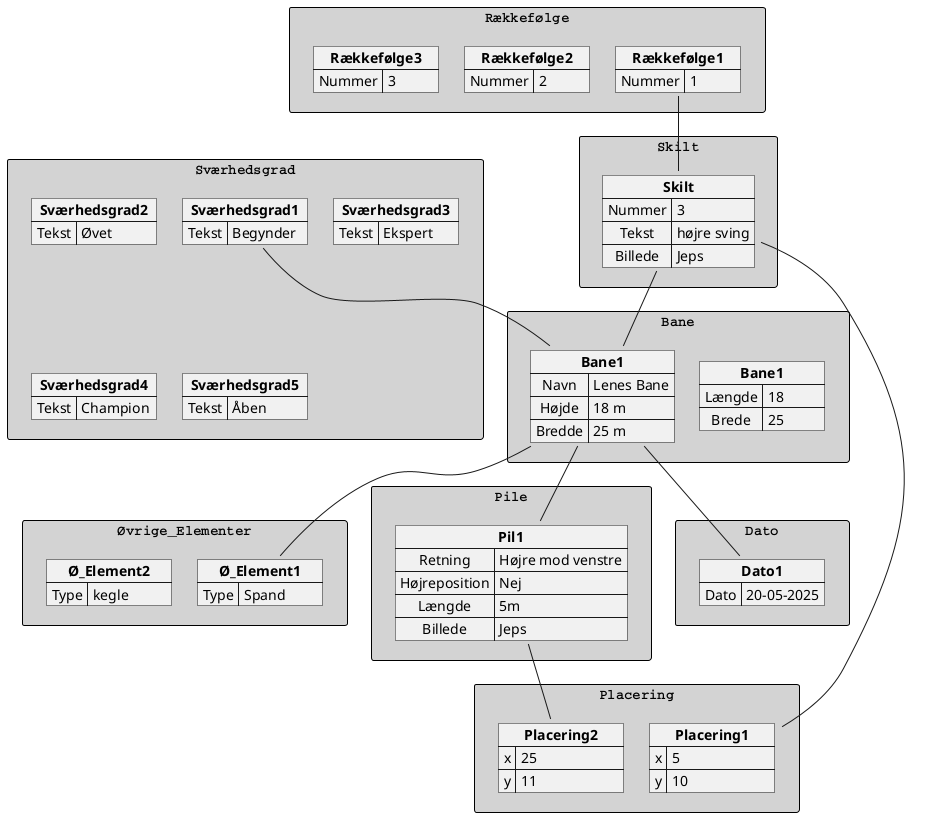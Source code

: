 @startuml Objekt model
top to bottom direction
skinparam minClassWidth 125
skinparam nodesep 10
skinparam ranksep 10
skinparam rectangle {
  
  BackgroundColor<<Apache>> LightCoral
  BorderColor<<Apache>> #FF6655
  FontName Courier
  BorderColor black
  BackgroundColor lightGrey
  
}
rectangle Bane{
    map "**Bane1**" as B1{
        Længde => 18
        Brede => 25
    }
}
rectangle Sværhedsgrad {
    map "**Sværhedsgrad1**" as S1{
        Tekst => Begynder
    }
    map "**Sværhedsgrad2**" as S2{
        Tekst => Øvet
    }
    map "**Sværhedsgrad3**" as S3{
        Tekst => Ekspert
    }
    map "**Sværhedsgrad4**" as S4{
        Tekst => Champion
    }
    map "**Sværhedsgrad5**" as S5{
        Tekst => Åben
    }
}

rectangle Øvrige_Elementer{

    map "**Ø_Element1**" as Ø1{
        Type => Spand
    }
    map "**Ø_Element2**" as Ø2{
        Type => kegle
    }
    
}

rectangle Pile{

    map "**Pil1**" as Pil1{
        Retning => Højre mod venstre
        Højreposition => Nej
        Længde => 5m
        Billede =>  Jeps
    }
}

rectangle Skilt{
    map "**Skilt**" as Skilt1{
            Nummer => 3
            Tekst =>højre sving
            Billede =>  Jeps
        }
}
rectangle Dato{
    map "**Dato1**" as Dato1{
            Dato => 20-05-2025
        }
}

rectangle Bane{
    map "**Bane1**" as Bane1{
            Navn => Lenes Bane
            Højde => 18 m
            Bredde => 25 m
        }
}
rectangle Placering{
    map "**Placering1**" as Placering1{
            x => 5
            y => 10
        }
        map "**Placering2**" as Placering2{
            x => 25
            y => 11
        }
}
rectangle Rækkefølge{
    map "**Rækkefølge1**" as Rækkefølge1{
            Nummer => 1
        }
    map "**Rækkefølge2**" as Rækkefølge2{
            Nummer => 2
        }
    map "**Rækkefølge3**" as Rækkefølge3{
            Nummer => 3
        }
}

Rækkefølge1 -- Skilt1
Skilt1 -- Placering1
Skilt1 -- Bane1
Bane1 -- Dato1
Bane1 -- Pil1
Pil1 -- Placering2
Bane1 -- Ø1
S1 -- Bane1
@enduml